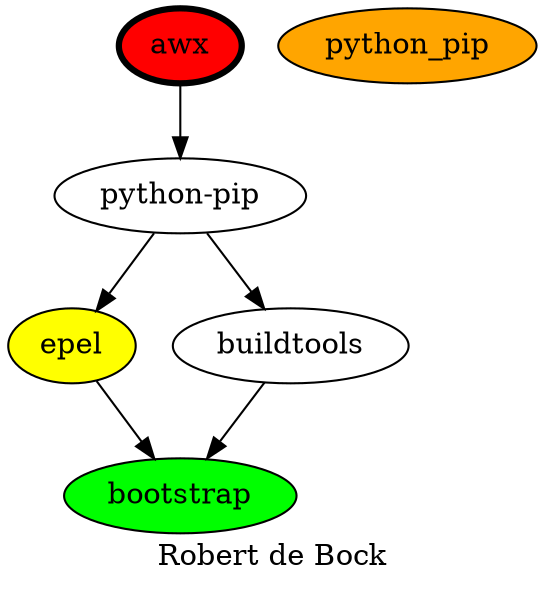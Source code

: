 digraph PhiloDilemma {
  label = "Robert de Bock" ;
  overlap=false
  {
    bootstrap [fillcolor=green style=filled]
    epel [fillcolor=yellow style=filled]
    "python_pip" [fillcolor=orange style=filled]
    awx [fillcolor=red style=filled penwidth=3]
  }
  awx -> "python-pip"
  "python-pip" -> {buildtools epel}
  {buildtools epel} -> bootstrap
}
